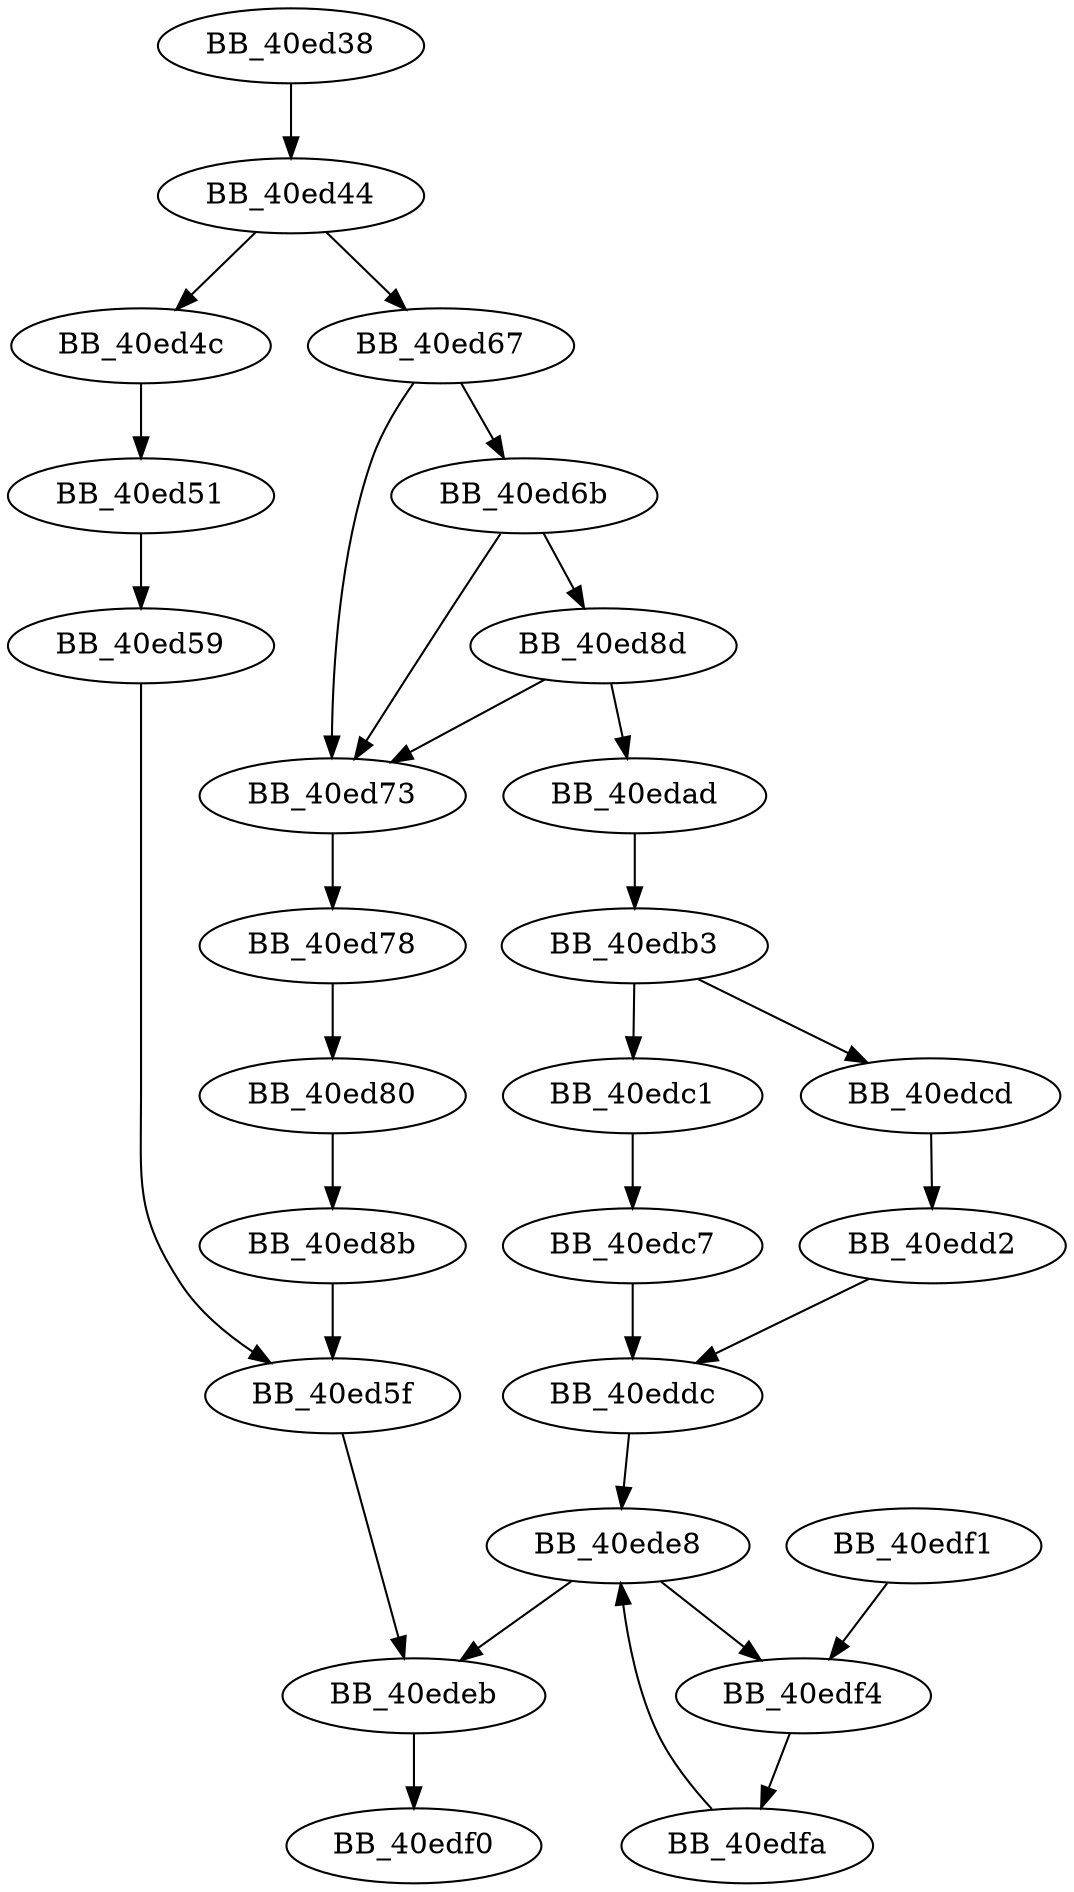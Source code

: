DiGraph __close{
BB_40ed38->BB_40ed44
BB_40ed44->BB_40ed4c
BB_40ed44->BB_40ed67
BB_40ed4c->BB_40ed51
BB_40ed51->BB_40ed59
BB_40ed59->BB_40ed5f
BB_40ed5f->BB_40edeb
BB_40ed67->BB_40ed6b
BB_40ed67->BB_40ed73
BB_40ed6b->BB_40ed73
BB_40ed6b->BB_40ed8d
BB_40ed73->BB_40ed78
BB_40ed78->BB_40ed80
BB_40ed80->BB_40ed8b
BB_40ed8b->BB_40ed5f
BB_40ed8d->BB_40ed73
BB_40ed8d->BB_40edad
BB_40edad->BB_40edb3
BB_40edb3->BB_40edc1
BB_40edb3->BB_40edcd
BB_40edc1->BB_40edc7
BB_40edc7->BB_40eddc
BB_40edcd->BB_40edd2
BB_40edd2->BB_40eddc
BB_40eddc->BB_40ede8
BB_40ede8->BB_40edeb
BB_40ede8->BB_40edf4
BB_40edeb->BB_40edf0
BB_40edf1->BB_40edf4
BB_40edf4->BB_40edfa
BB_40edfa->BB_40ede8
}
